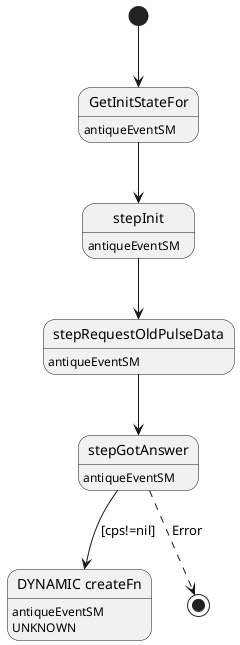 @startuml
state "GetInitStateFor" as T00_S001
T00_S001 : antiqueEventSM
[*] --> T00_S001
T00_S001 --> T00_S002
state "stepGotAnswer" as T00_S004
T00_S004 : antiqueEventSM
state "DYNAMIC createFn" as T00_U001
T00_U001 : antiqueEventSM
T00_U001 : UNKNOWN 
T00_S004 --> T00_U001 : [cps!=nil]
T00_S004 --[dashed]> [*] : Error
state "stepInit" as T00_S002
T00_S002 : antiqueEventSM
T00_S002 --> T00_S003
state "stepRequestOldPulseData" as T00_S003
T00_S003 : antiqueEventSM
T00_S003 --> T00_S004
@enduml
